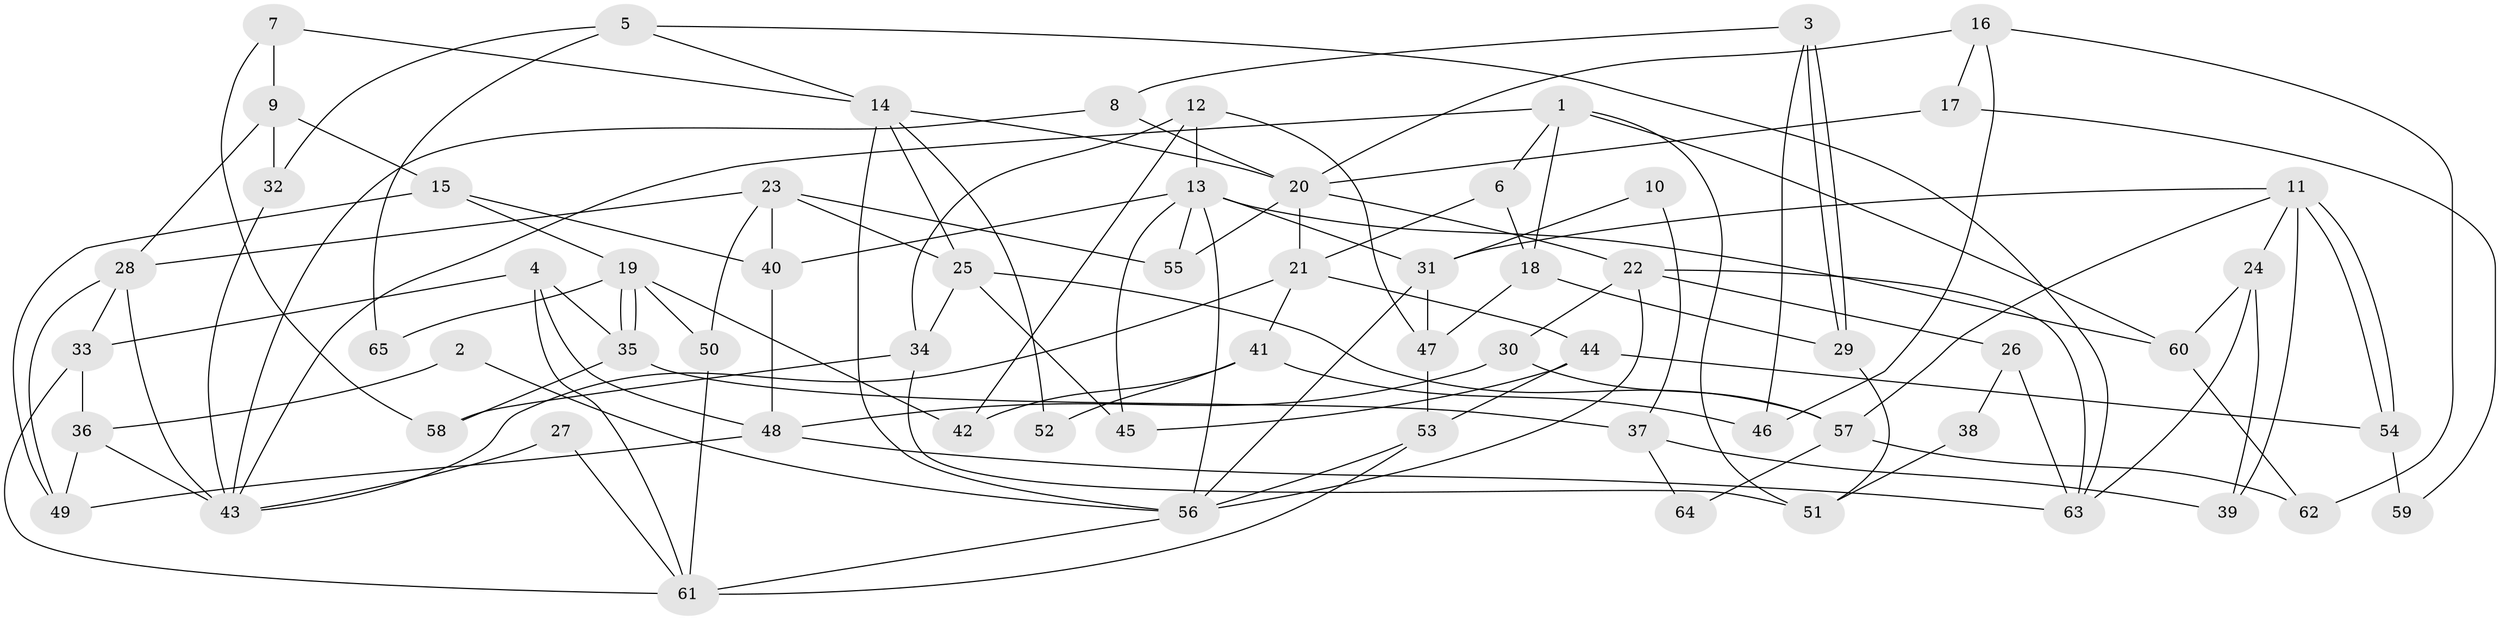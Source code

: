 // coarse degree distribution, {6: 0.13333333333333333, 2: 0.15555555555555556, 4: 0.24444444444444444, 8: 0.044444444444444446, 5: 0.13333333333333333, 3: 0.15555555555555556, 7: 0.1111111111111111, 10: 0.022222222222222223}
// Generated by graph-tools (version 1.1) at 2025/24/03/03/25 07:24:02]
// undirected, 65 vertices, 130 edges
graph export_dot {
graph [start="1"]
  node [color=gray90,style=filled];
  1;
  2;
  3;
  4;
  5;
  6;
  7;
  8;
  9;
  10;
  11;
  12;
  13;
  14;
  15;
  16;
  17;
  18;
  19;
  20;
  21;
  22;
  23;
  24;
  25;
  26;
  27;
  28;
  29;
  30;
  31;
  32;
  33;
  34;
  35;
  36;
  37;
  38;
  39;
  40;
  41;
  42;
  43;
  44;
  45;
  46;
  47;
  48;
  49;
  50;
  51;
  52;
  53;
  54;
  55;
  56;
  57;
  58;
  59;
  60;
  61;
  62;
  63;
  64;
  65;
  1 -- 6;
  1 -- 43;
  1 -- 18;
  1 -- 51;
  1 -- 60;
  2 -- 56;
  2 -- 36;
  3 -- 8;
  3 -- 29;
  3 -- 29;
  3 -- 46;
  4 -- 61;
  4 -- 33;
  4 -- 35;
  4 -- 48;
  5 -- 14;
  5 -- 63;
  5 -- 32;
  5 -- 65;
  6 -- 21;
  6 -- 18;
  7 -- 9;
  7 -- 58;
  7 -- 14;
  8 -- 43;
  8 -- 20;
  9 -- 15;
  9 -- 28;
  9 -- 32;
  10 -- 37;
  10 -- 31;
  11 -- 31;
  11 -- 54;
  11 -- 54;
  11 -- 24;
  11 -- 39;
  11 -- 57;
  12 -- 47;
  12 -- 13;
  12 -- 34;
  12 -- 42;
  13 -- 45;
  13 -- 56;
  13 -- 31;
  13 -- 40;
  13 -- 55;
  13 -- 60;
  14 -- 20;
  14 -- 25;
  14 -- 52;
  14 -- 56;
  15 -- 49;
  15 -- 40;
  15 -- 19;
  16 -- 62;
  16 -- 20;
  16 -- 17;
  16 -- 46;
  17 -- 20;
  17 -- 59;
  18 -- 47;
  18 -- 29;
  19 -- 35;
  19 -- 35;
  19 -- 42;
  19 -- 50;
  19 -- 65;
  20 -- 22;
  20 -- 55;
  20 -- 21;
  21 -- 41;
  21 -- 43;
  21 -- 44;
  22 -- 30;
  22 -- 63;
  22 -- 26;
  22 -- 56;
  23 -- 25;
  23 -- 40;
  23 -- 28;
  23 -- 50;
  23 -- 55;
  24 -- 60;
  24 -- 39;
  24 -- 63;
  25 -- 34;
  25 -- 45;
  25 -- 57;
  26 -- 63;
  26 -- 38;
  27 -- 61;
  27 -- 43;
  28 -- 43;
  28 -- 33;
  28 -- 49;
  29 -- 51;
  30 -- 48;
  30 -- 57;
  31 -- 56;
  31 -- 47;
  32 -- 43;
  33 -- 61;
  33 -- 36;
  34 -- 51;
  34 -- 58;
  35 -- 37;
  35 -- 58;
  36 -- 43;
  36 -- 49;
  37 -- 39;
  37 -- 64;
  38 -- 51;
  40 -- 48;
  41 -- 46;
  41 -- 42;
  41 -- 52;
  44 -- 53;
  44 -- 45;
  44 -- 54;
  47 -- 53;
  48 -- 49;
  48 -- 63;
  50 -- 61;
  53 -- 56;
  53 -- 61;
  54 -- 59;
  56 -- 61;
  57 -- 62;
  57 -- 64;
  60 -- 62;
}
